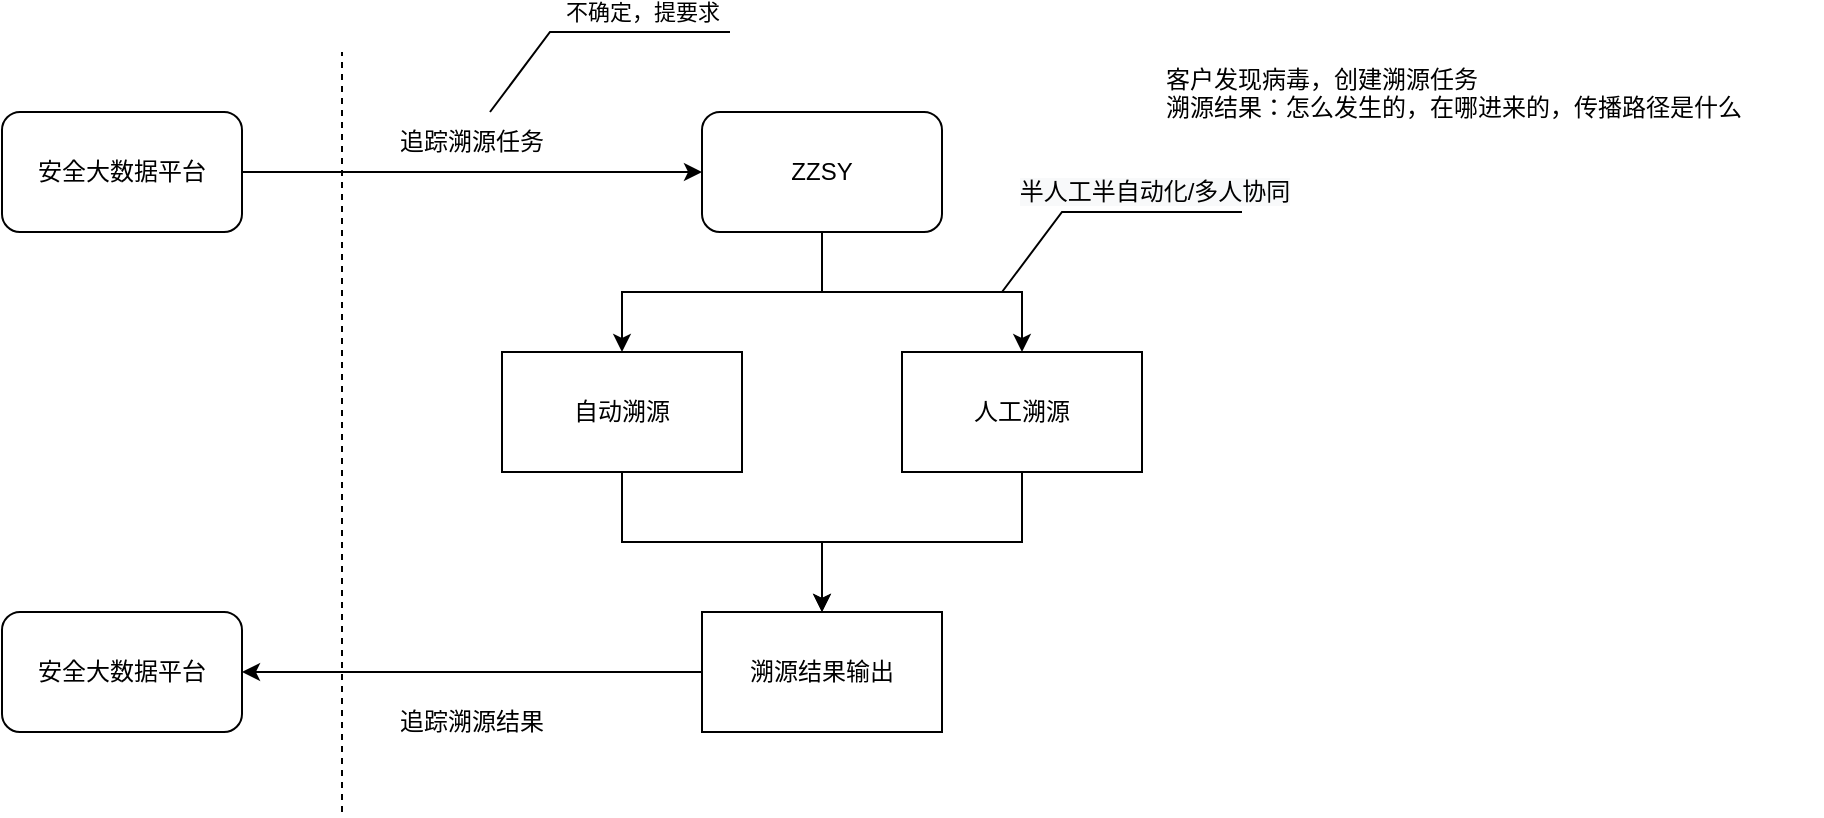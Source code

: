 <mxfile version="17.4.0" type="github">
  <diagram id="C5RBs43oDa-KdzZeNtuy" name="Page-1">
    <mxGraphModel dx="1007" dy="641" grid="1" gridSize="10" guides="1" tooltips="1" connect="1" arrows="1" fold="1" page="1" pageScale="1" pageWidth="827" pageHeight="1169" math="0" shadow="0">
      <root>
        <mxCell id="WIyWlLk6GJQsqaUBKTNV-0" />
        <mxCell id="WIyWlLk6GJQsqaUBKTNV-1" parent="WIyWlLk6GJQsqaUBKTNV-0" />
        <mxCell id="wkkwkTODxsin4exKlkUD-13" style="edgeStyle=orthogonalEdgeStyle;rounded=0;orthogonalLoop=1;jettySize=auto;html=1;" edge="1" parent="WIyWlLk6GJQsqaUBKTNV-1" source="wkkwkTODxsin4exKlkUD-0" target="wkkwkTODxsin4exKlkUD-11">
          <mxGeometry relative="1" as="geometry" />
        </mxCell>
        <mxCell id="wkkwkTODxsin4exKlkUD-14" style="edgeStyle=orthogonalEdgeStyle;rounded=0;orthogonalLoop=1;jettySize=auto;html=1;exitX=0.5;exitY=1;exitDx=0;exitDy=0;" edge="1" parent="WIyWlLk6GJQsqaUBKTNV-1" source="wkkwkTODxsin4exKlkUD-0" target="wkkwkTODxsin4exKlkUD-12">
          <mxGeometry relative="1" as="geometry" />
        </mxCell>
        <mxCell id="wkkwkTODxsin4exKlkUD-0" value="ZZSY" style="rounded=1;whiteSpace=wrap;html=1;" vertex="1" parent="WIyWlLk6GJQsqaUBKTNV-1">
          <mxGeometry x="460" y="250" width="120" height="60" as="geometry" />
        </mxCell>
        <mxCell id="wkkwkTODxsin4exKlkUD-2" value="" style="endArrow=none;dashed=1;html=1;rounded=0;" edge="1" parent="WIyWlLk6GJQsqaUBKTNV-1">
          <mxGeometry width="50" height="50" relative="1" as="geometry">
            <mxPoint x="280" y="600" as="sourcePoint" />
            <mxPoint x="280" y="220" as="targetPoint" />
          </mxGeometry>
        </mxCell>
        <mxCell id="wkkwkTODxsin4exKlkUD-3" value="安全大数据平台" style="rounded=1;whiteSpace=wrap;html=1;" vertex="1" parent="WIyWlLk6GJQsqaUBKTNV-1">
          <mxGeometry x="110" y="250" width="120" height="60" as="geometry" />
        </mxCell>
        <mxCell id="wkkwkTODxsin4exKlkUD-5" value="" style="endArrow=classic;html=1;rounded=0;exitX=1;exitY=0.5;exitDx=0;exitDy=0;entryX=0;entryY=0.5;entryDx=0;entryDy=0;" edge="1" parent="WIyWlLk6GJQsqaUBKTNV-1" source="wkkwkTODxsin4exKlkUD-3" target="wkkwkTODxsin4exKlkUD-0">
          <mxGeometry width="50" height="50" relative="1" as="geometry">
            <mxPoint x="390" y="310" as="sourcePoint" />
            <mxPoint x="440" y="260" as="targetPoint" />
          </mxGeometry>
        </mxCell>
        <mxCell id="wkkwkTODxsin4exKlkUD-6" value="追踪溯源任务" style="text;html=1;strokeColor=none;fillColor=none;align=center;verticalAlign=middle;whiteSpace=wrap;rounded=0;" vertex="1" parent="WIyWlLk6GJQsqaUBKTNV-1">
          <mxGeometry x="290" y="250" width="110" height="30" as="geometry" />
        </mxCell>
        <mxCell id="wkkwkTODxsin4exKlkUD-16" style="edgeStyle=orthogonalEdgeStyle;rounded=0;orthogonalLoop=1;jettySize=auto;html=1;" edge="1" parent="WIyWlLk6GJQsqaUBKTNV-1" source="wkkwkTODxsin4exKlkUD-11" target="wkkwkTODxsin4exKlkUD-15">
          <mxGeometry relative="1" as="geometry" />
        </mxCell>
        <mxCell id="wkkwkTODxsin4exKlkUD-11" value="自动溯源" style="rounded=0;whiteSpace=wrap;html=1;" vertex="1" parent="WIyWlLk6GJQsqaUBKTNV-1">
          <mxGeometry x="360" y="370" width="120" height="60" as="geometry" />
        </mxCell>
        <mxCell id="wkkwkTODxsin4exKlkUD-17" style="edgeStyle=orthogonalEdgeStyle;rounded=0;orthogonalLoop=1;jettySize=auto;html=1;exitX=0.5;exitY=1;exitDx=0;exitDy=0;entryX=0.5;entryY=0;entryDx=0;entryDy=0;" edge="1" parent="WIyWlLk6GJQsqaUBKTNV-1" source="wkkwkTODxsin4exKlkUD-12" target="wkkwkTODxsin4exKlkUD-15">
          <mxGeometry relative="1" as="geometry" />
        </mxCell>
        <mxCell id="wkkwkTODxsin4exKlkUD-12" value="人工溯源" style="rounded=0;whiteSpace=wrap;html=1;" vertex="1" parent="WIyWlLk6GJQsqaUBKTNV-1">
          <mxGeometry x="560" y="370" width="120" height="60" as="geometry" />
        </mxCell>
        <mxCell id="wkkwkTODxsin4exKlkUD-19" style="edgeStyle=orthogonalEdgeStyle;rounded=0;orthogonalLoop=1;jettySize=auto;html=1;exitX=0;exitY=0.5;exitDx=0;exitDy=0;" edge="1" parent="WIyWlLk6GJQsqaUBKTNV-1" source="wkkwkTODxsin4exKlkUD-15" target="wkkwkTODxsin4exKlkUD-18">
          <mxGeometry relative="1" as="geometry" />
        </mxCell>
        <mxCell id="wkkwkTODxsin4exKlkUD-15" value="溯源结果输出" style="rounded=0;whiteSpace=wrap;html=1;" vertex="1" parent="WIyWlLk6GJQsqaUBKTNV-1">
          <mxGeometry x="460" y="500" width="120" height="60" as="geometry" />
        </mxCell>
        <mxCell id="wkkwkTODxsin4exKlkUD-18" value="安全大数据平台" style="rounded=1;whiteSpace=wrap;html=1;" vertex="1" parent="WIyWlLk6GJQsqaUBKTNV-1">
          <mxGeometry x="110" y="500" width="120" height="60" as="geometry" />
        </mxCell>
        <mxCell id="wkkwkTODxsin4exKlkUD-20" value="" style="endArrow=none;html=1;rounded=0;endFill=0;" edge="1" parent="WIyWlLk6GJQsqaUBKTNV-1">
          <mxGeometry relative="1" as="geometry">
            <mxPoint x="354" y="250" as="sourcePoint" />
            <mxPoint x="474" y="210" as="targetPoint" />
            <Array as="points">
              <mxPoint x="384" y="210" />
            </Array>
          </mxGeometry>
        </mxCell>
        <mxCell id="wkkwkTODxsin4exKlkUD-21" value="不确定，提要求" style="edgeLabel;resizable=0;html=1;align=center;verticalAlign=middle;" connectable="0" vertex="1" parent="wkkwkTODxsin4exKlkUD-20">
          <mxGeometry relative="1" as="geometry">
            <mxPoint x="26" y="-10" as="offset" />
          </mxGeometry>
        </mxCell>
        <mxCell id="wkkwkTODxsin4exKlkUD-22" value="追踪溯源结果" style="text;html=1;strokeColor=none;fillColor=none;align=center;verticalAlign=middle;whiteSpace=wrap;rounded=0;" vertex="1" parent="WIyWlLk6GJQsqaUBKTNV-1">
          <mxGeometry x="290" y="540" width="110" height="30" as="geometry" />
        </mxCell>
        <mxCell id="wkkwkTODxsin4exKlkUD-25" value="" style="endArrow=none;html=1;rounded=0;endFill=0;" edge="1" parent="WIyWlLk6GJQsqaUBKTNV-1">
          <mxGeometry relative="1" as="geometry">
            <mxPoint x="610" y="340" as="sourcePoint" />
            <mxPoint x="730" y="300" as="targetPoint" />
            <Array as="points">
              <mxPoint x="640" y="300" />
            </Array>
          </mxGeometry>
        </mxCell>
        <mxCell id="wkkwkTODxsin4exKlkUD-26" value="&lt;span style=&quot;font-size: 12px ; background-color: rgb(248 , 249 , 250)&quot;&gt;半人工半自动化/多人协同&lt;/span&gt;" style="edgeLabel;resizable=0;html=1;align=center;verticalAlign=middle;" connectable="0" vertex="1" parent="wkkwkTODxsin4exKlkUD-25">
          <mxGeometry relative="1" as="geometry">
            <mxPoint x="26" y="-10" as="offset" />
          </mxGeometry>
        </mxCell>
        <mxCell id="wkkwkTODxsin4exKlkUD-27" value="客户发现病毒，创建溯源任务&lt;br&gt;溯源结果：怎么发生的，在哪进来的，传播路径是什么" style="text;whiteSpace=wrap;html=1;" vertex="1" parent="WIyWlLk6GJQsqaUBKTNV-1">
          <mxGeometry x="690" y="220" width="330" height="60" as="geometry" />
        </mxCell>
      </root>
    </mxGraphModel>
  </diagram>
</mxfile>
